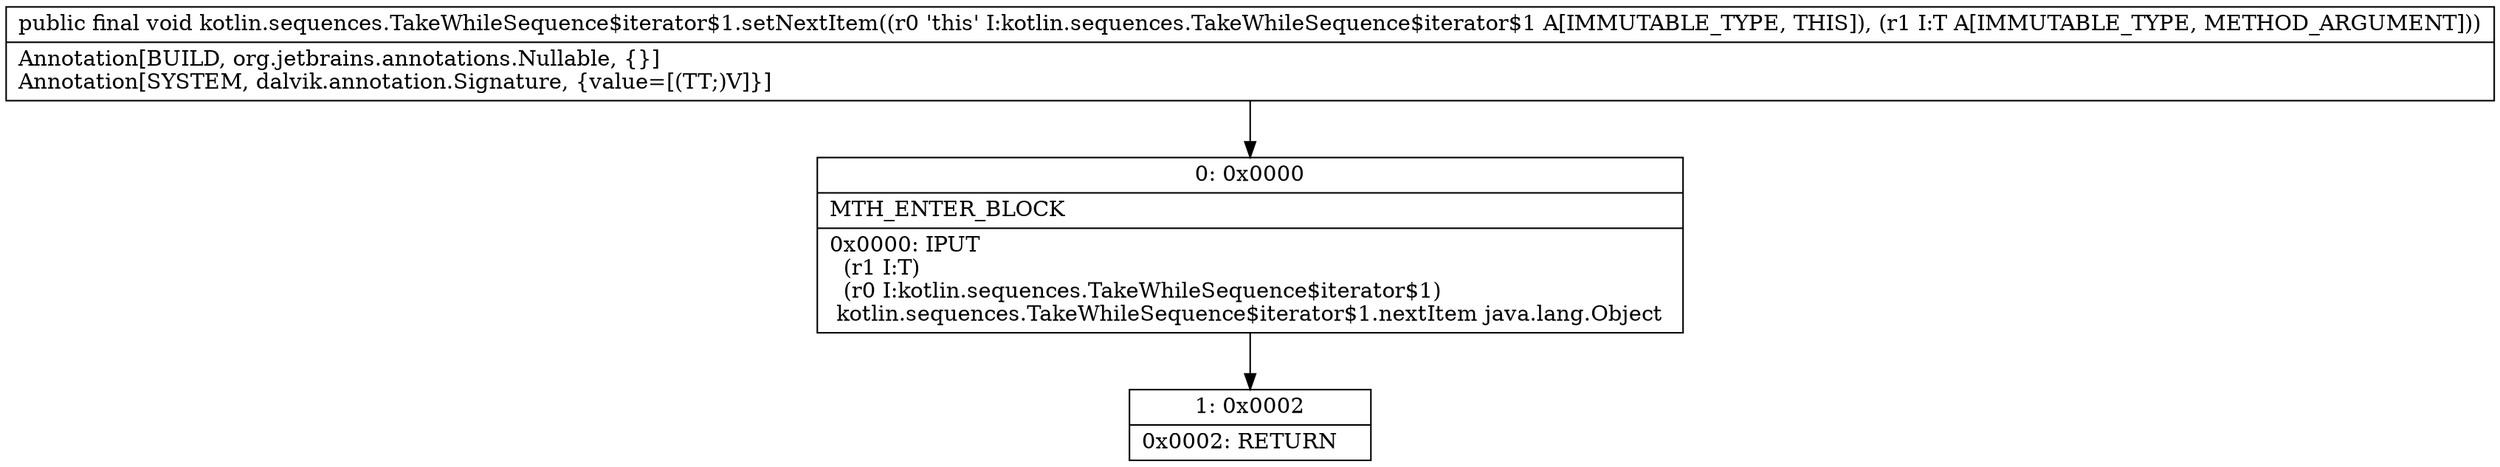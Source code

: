 digraph "CFG forkotlin.sequences.TakeWhileSequence$iterator$1.setNextItem(Ljava\/lang\/Object;)V" {
Node_0 [shape=record,label="{0\:\ 0x0000|MTH_ENTER_BLOCK\l|0x0000: IPUT  \l  (r1 I:T)\l  (r0 I:kotlin.sequences.TakeWhileSequence$iterator$1)\l kotlin.sequences.TakeWhileSequence$iterator$1.nextItem java.lang.Object \l}"];
Node_1 [shape=record,label="{1\:\ 0x0002|0x0002: RETURN   \l}"];
MethodNode[shape=record,label="{public final void kotlin.sequences.TakeWhileSequence$iterator$1.setNextItem((r0 'this' I:kotlin.sequences.TakeWhileSequence$iterator$1 A[IMMUTABLE_TYPE, THIS]), (r1 I:T A[IMMUTABLE_TYPE, METHOD_ARGUMENT]))  | Annotation[BUILD, org.jetbrains.annotations.Nullable, \{\}]\lAnnotation[SYSTEM, dalvik.annotation.Signature, \{value=[(TT;)V]\}]\l}"];
MethodNode -> Node_0;
Node_0 -> Node_1;
}

